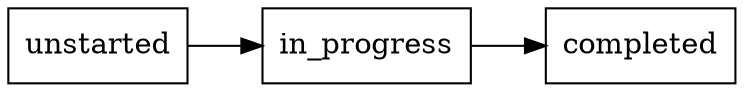 digraph {
	rankdir = LR;
	"unstarted" [shape=box];
	"in_progress" [shape=box];
	"completed" [shape=box];
	"unstarted" -> "in_progress";
	"in_progress" -> "completed";
}
